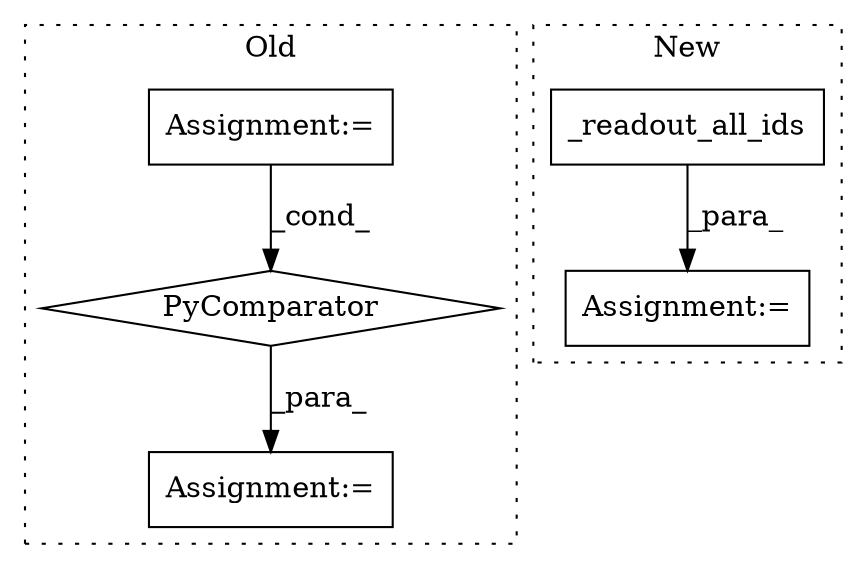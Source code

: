 digraph G {
subgraph cluster0 {
1 [label="PyComparator" a="113" s="10440" l="26" shape="diamond"];
3 [label="Assignment:=" a="7" s="10440" l="26" shape="box"];
5 [label="Assignment:=" a="7" s="10335" l="16" shape="box"];
label = "Old";
style="dotted";
}
subgraph cluster1 {
2 [label="_readout_all_ids" a="32" s="11965,11988" l="17,1" shape="box"];
4 [label="Assignment:=" a="7" s="11960" l="1" shape="box"];
label = "New";
style="dotted";
}
1 -> 5 [label="_para_"];
2 -> 4 [label="_para_"];
3 -> 1 [label="_cond_"];
}
